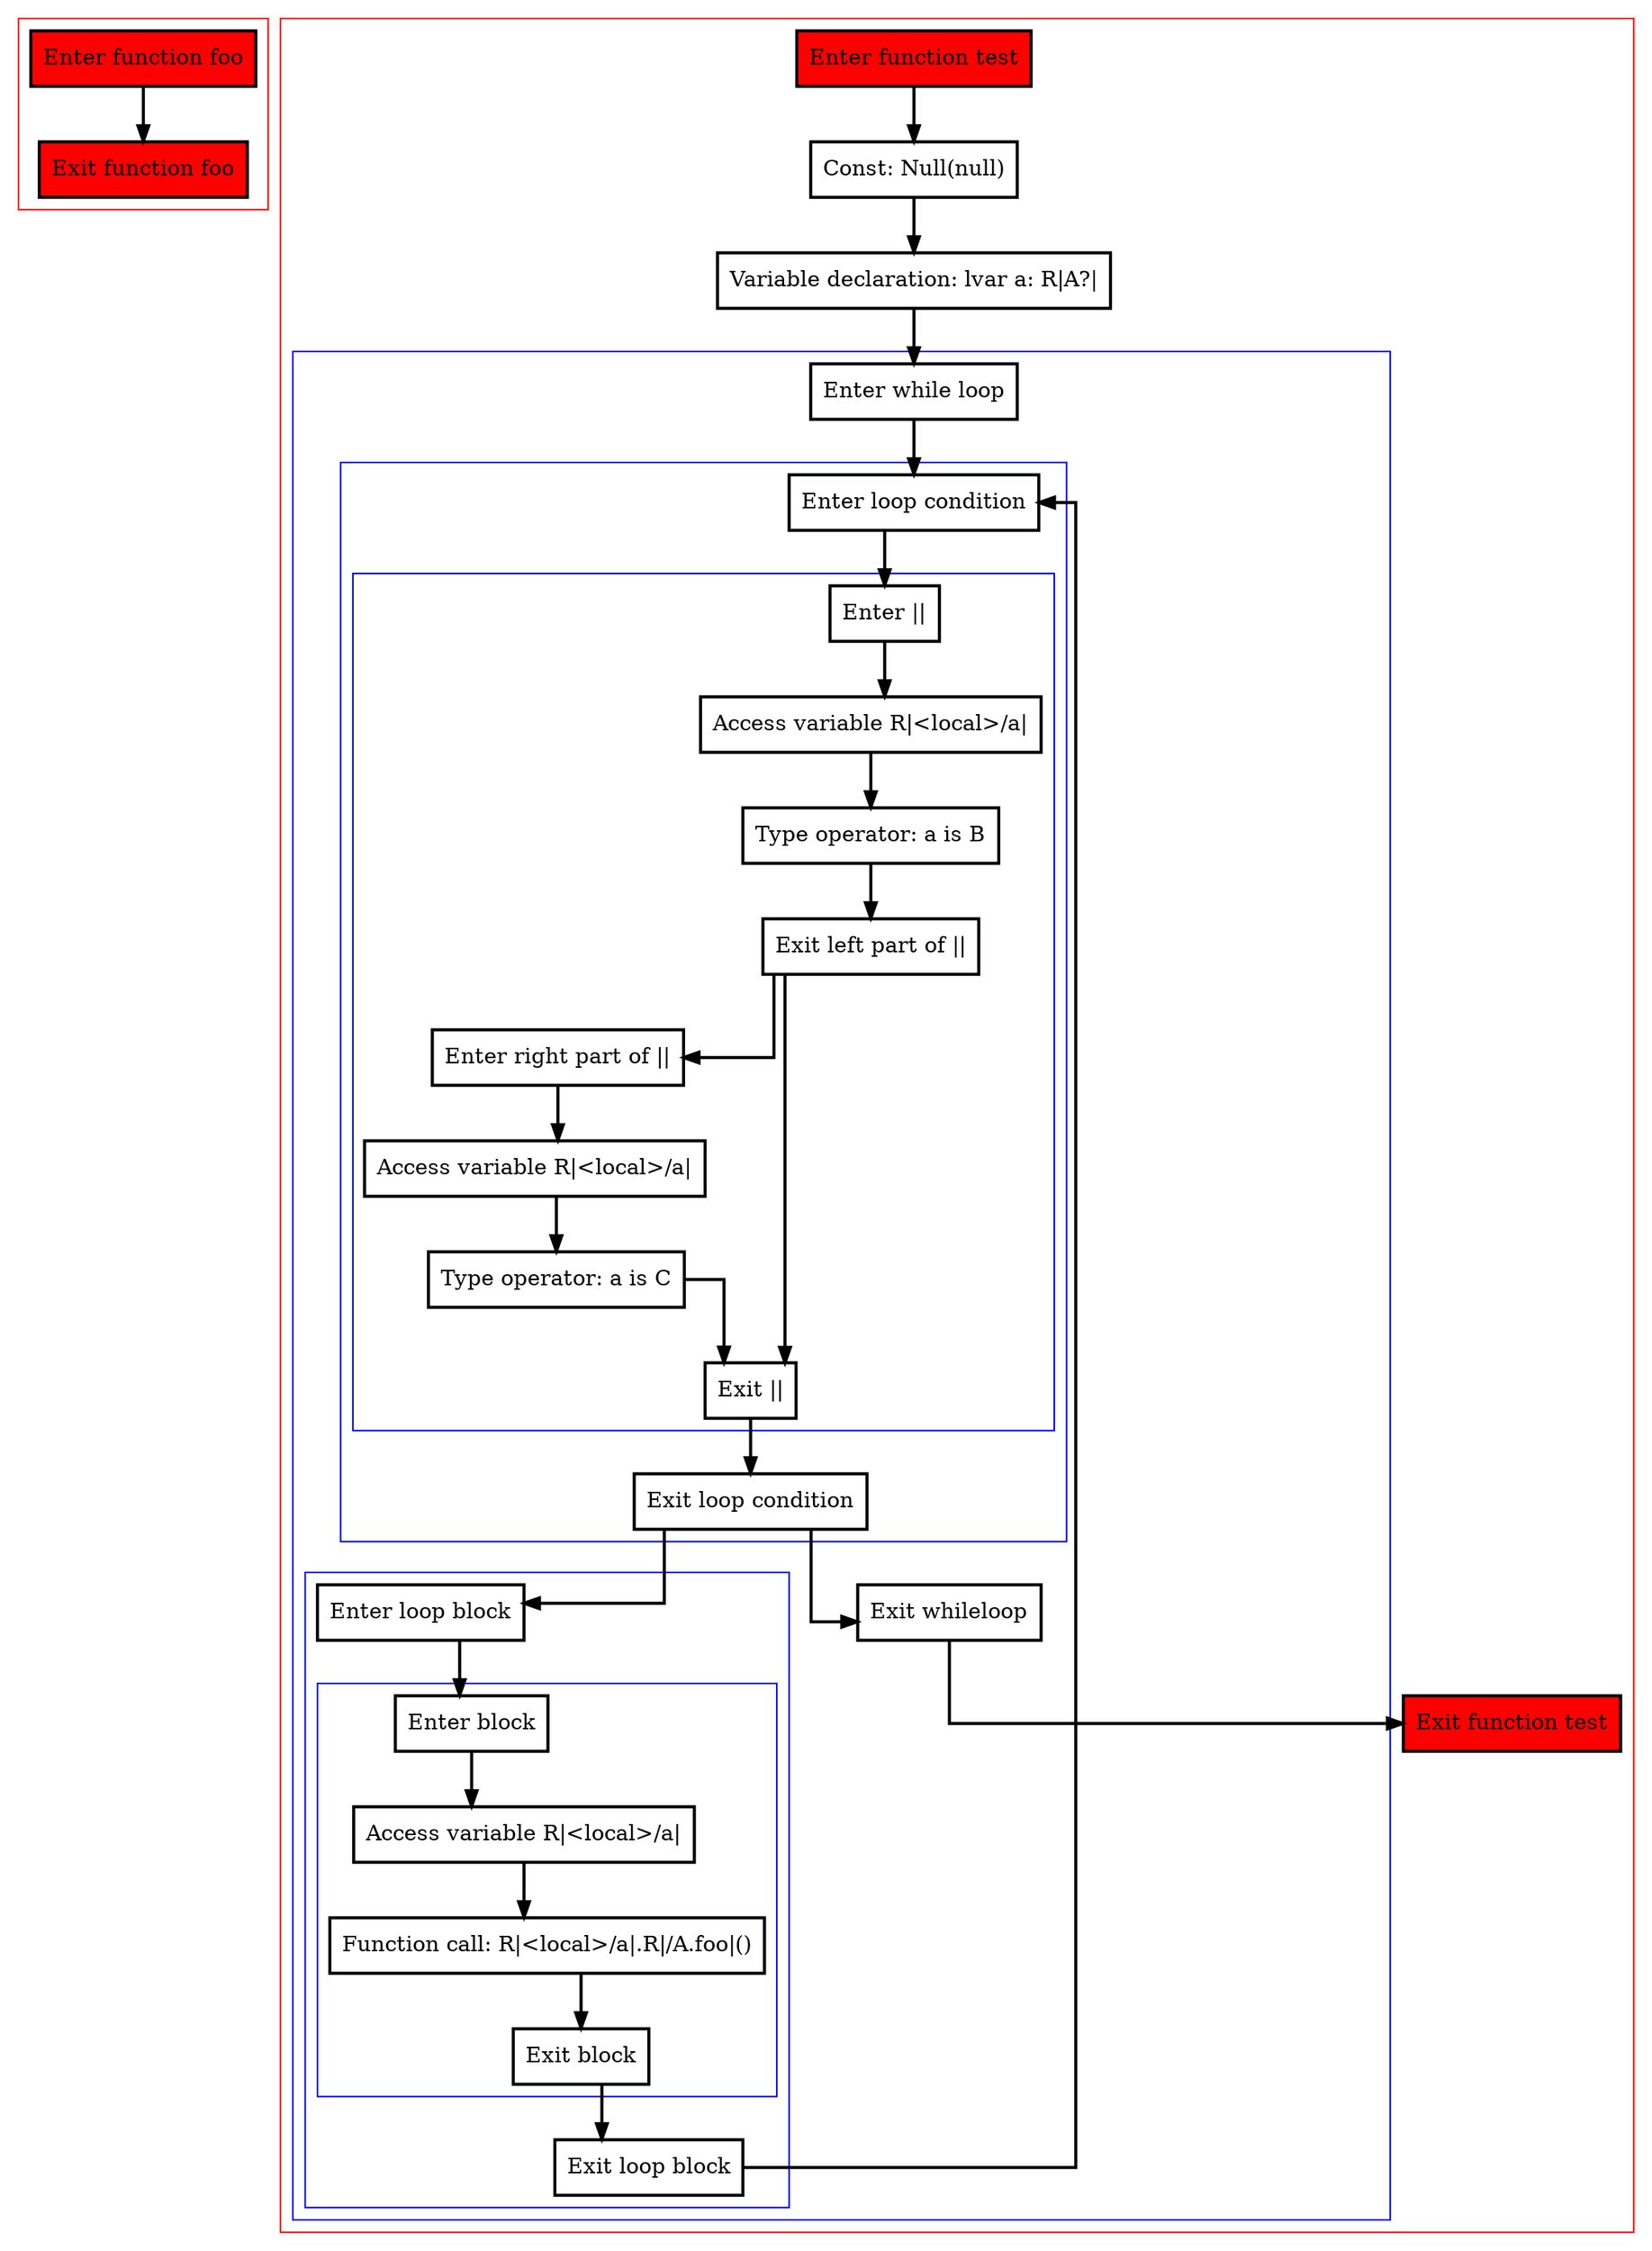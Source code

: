 digraph dataFlowInfoFromWhileCondition_kt {
    graph [splines=ortho nodesep=3]
    node [shape=box penwidth=2]
    edge [penwidth=2]

    subgraph cluster_0 {
        color=red
        0 [label="Enter function foo" style="filled" fillcolor=red];
        1 [label="Exit function foo" style="filled" fillcolor=red];
    }

    0 -> {1};

    subgraph cluster_1 {
        color=red
        2 [label="Enter function test" style="filled" fillcolor=red];
        3 [label="Const: Null(null)"];
        4 [label="Variable declaration: lvar a: R|A?|"];
        subgraph cluster_2 {
            color=blue
            5 [label="Enter while loop"];
            subgraph cluster_3 {
                color=blue
                6 [label="Enter loop condition"];
                subgraph cluster_4 {
                    color=blue
                    7 [label="Enter ||"];
                    8 [label="Access variable R|<local>/a|"];
                    9 [label="Type operator: a is B"];
                    10 [label="Exit left part of ||"];
                    11 [label="Enter right part of ||"];
                    12 [label="Access variable R|<local>/a|"];
                    13 [label="Type operator: a is C"];
                    14 [label="Exit ||"];
                }
                15 [label="Exit loop condition"];
            }
            subgraph cluster_5 {
                color=blue
                16 [label="Enter loop block"];
                subgraph cluster_6 {
                    color=blue
                    17 [label="Enter block"];
                    18 [label="Access variable R|<local>/a|"];
                    19 [label="Function call: R|<local>/a|.R|/A.foo|()"];
                    20 [label="Exit block"];
                }
                21 [label="Exit loop block"];
            }
            22 [label="Exit whileloop"];
        }
        23 [label="Exit function test" style="filled" fillcolor=red];
    }

    2 -> {3};
    3 -> {4};
    4 -> {5};
    5 -> {6};
    6 -> {7};
    7 -> {8};
    8 -> {9};
    9 -> {10};
    10 -> {14 11};
    11 -> {12};
    12 -> {13};
    13 -> {14};
    14 -> {15};
    15 -> {22 16};
    16 -> {17};
    17 -> {18};
    18 -> {19};
    19 -> {20};
    20 -> {21};
    21 -> {6};
    22 -> {23};

}
